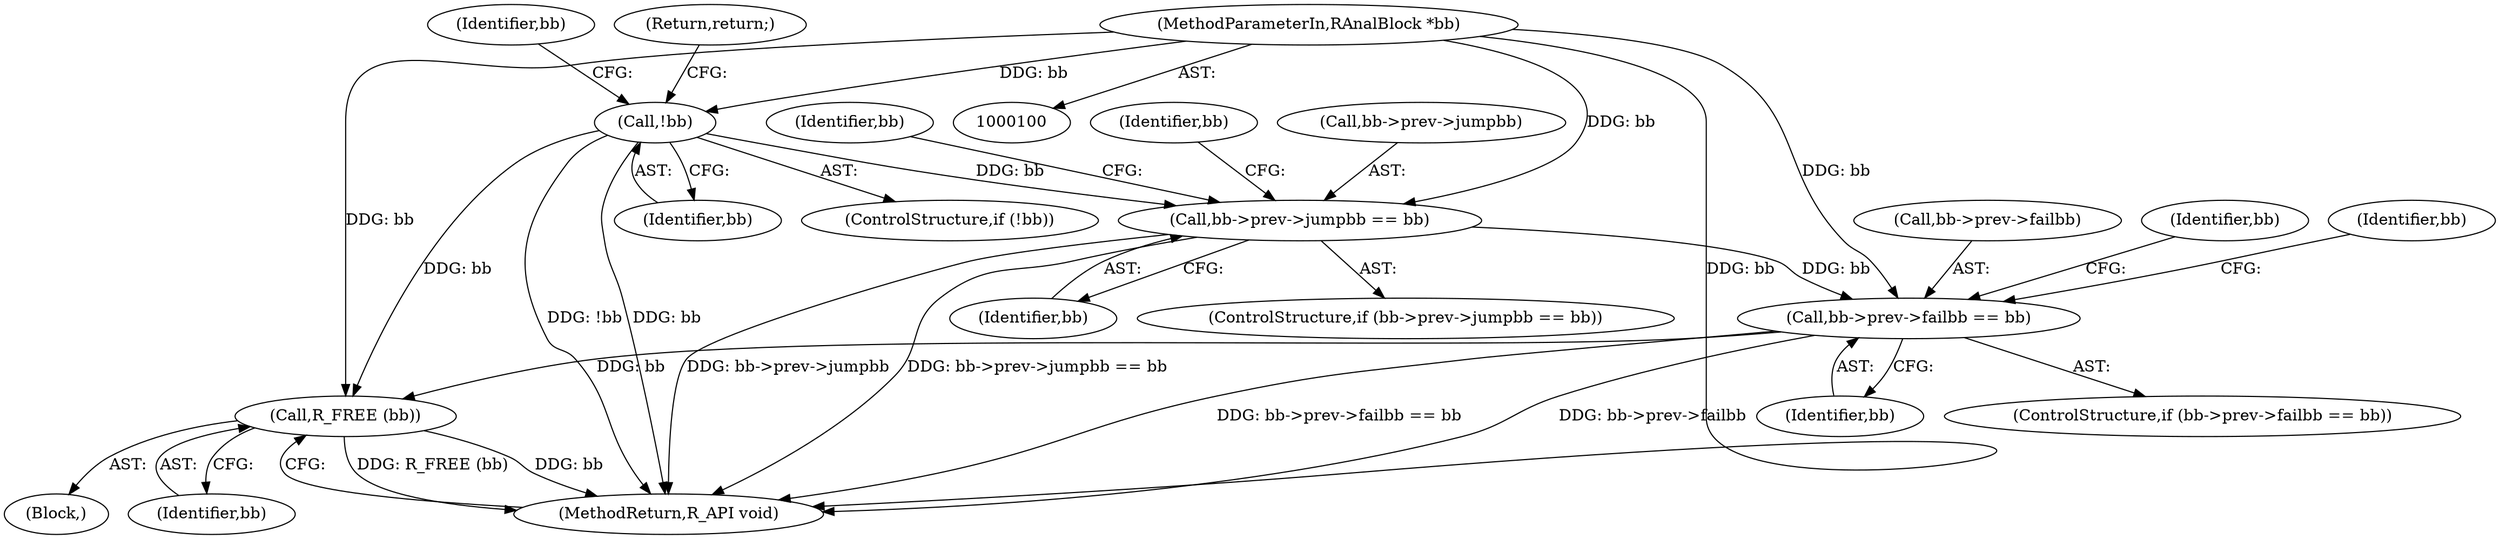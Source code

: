 digraph "1_radare2_90b71c017a7fa9732fe45fd21b245ee051b1f548@pointer" {
"1000166" [label="(Call,bb->prev->jumpbb == bb)"];
"1000104" [label="(Call,!bb)"];
"1000101" [label="(MethodParameterIn,RAnalBlock *bb)"];
"1000182" [label="(Call,bb->prev->failbb == bb)"];
"1000236" [label="(Call,R_FREE (bb))"];
"1000101" [label="(MethodParameterIn,RAnalBlock *bb)"];
"1000237" [label="(Identifier,bb)"];
"1000105" [label="(Identifier,bb)"];
"1000183" [label="(Call,bb->prev->failbb)"];
"1000110" [label="(Identifier,bb)"];
"1000103" [label="(ControlStructure,if (!bb))"];
"1000177" [label="(Identifier,bb)"];
"1000185" [label="(Identifier,bb)"];
"1000165" [label="(ControlStructure,if (bb->prev->jumpbb == bb))"];
"1000107" [label="(Return,return;)"];
"1000104" [label="(Call,!bb)"];
"1000193" [label="(Identifier,bb)"];
"1000238" [label="(MethodReturn,R_API void)"];
"1000199" [label="(Identifier,bb)"];
"1000102" [label="(Block,)"];
"1000167" [label="(Call,bb->prev->jumpbb)"];
"1000236" [label="(Call,R_FREE (bb))"];
"1000188" [label="(Identifier,bb)"];
"1000166" [label="(Call,bb->prev->jumpbb == bb)"];
"1000181" [label="(ControlStructure,if (bb->prev->failbb == bb))"];
"1000182" [label="(Call,bb->prev->failbb == bb)"];
"1000172" [label="(Identifier,bb)"];
"1000166" -> "1000165"  [label="AST: "];
"1000166" -> "1000172"  [label="CFG: "];
"1000167" -> "1000166"  [label="AST: "];
"1000172" -> "1000166"  [label="AST: "];
"1000177" -> "1000166"  [label="CFG: "];
"1000185" -> "1000166"  [label="CFG: "];
"1000166" -> "1000238"  [label="DDG: bb->prev->jumpbb == bb"];
"1000166" -> "1000238"  [label="DDG: bb->prev->jumpbb"];
"1000104" -> "1000166"  [label="DDG: bb"];
"1000101" -> "1000166"  [label="DDG: bb"];
"1000166" -> "1000182"  [label="DDG: bb"];
"1000104" -> "1000103"  [label="AST: "];
"1000104" -> "1000105"  [label="CFG: "];
"1000105" -> "1000104"  [label="AST: "];
"1000107" -> "1000104"  [label="CFG: "];
"1000110" -> "1000104"  [label="CFG: "];
"1000104" -> "1000238"  [label="DDG: !bb"];
"1000104" -> "1000238"  [label="DDG: bb"];
"1000101" -> "1000104"  [label="DDG: bb"];
"1000104" -> "1000236"  [label="DDG: bb"];
"1000101" -> "1000100"  [label="AST: "];
"1000101" -> "1000238"  [label="DDG: bb"];
"1000101" -> "1000182"  [label="DDG: bb"];
"1000101" -> "1000236"  [label="DDG: bb"];
"1000182" -> "1000181"  [label="AST: "];
"1000182" -> "1000188"  [label="CFG: "];
"1000183" -> "1000182"  [label="AST: "];
"1000188" -> "1000182"  [label="AST: "];
"1000193" -> "1000182"  [label="CFG: "];
"1000199" -> "1000182"  [label="CFG: "];
"1000182" -> "1000238"  [label="DDG: bb->prev->failbb == bb"];
"1000182" -> "1000238"  [label="DDG: bb->prev->failbb"];
"1000182" -> "1000236"  [label="DDG: bb"];
"1000236" -> "1000102"  [label="AST: "];
"1000236" -> "1000237"  [label="CFG: "];
"1000237" -> "1000236"  [label="AST: "];
"1000238" -> "1000236"  [label="CFG: "];
"1000236" -> "1000238"  [label="DDG: R_FREE (bb)"];
"1000236" -> "1000238"  [label="DDG: bb"];
}
